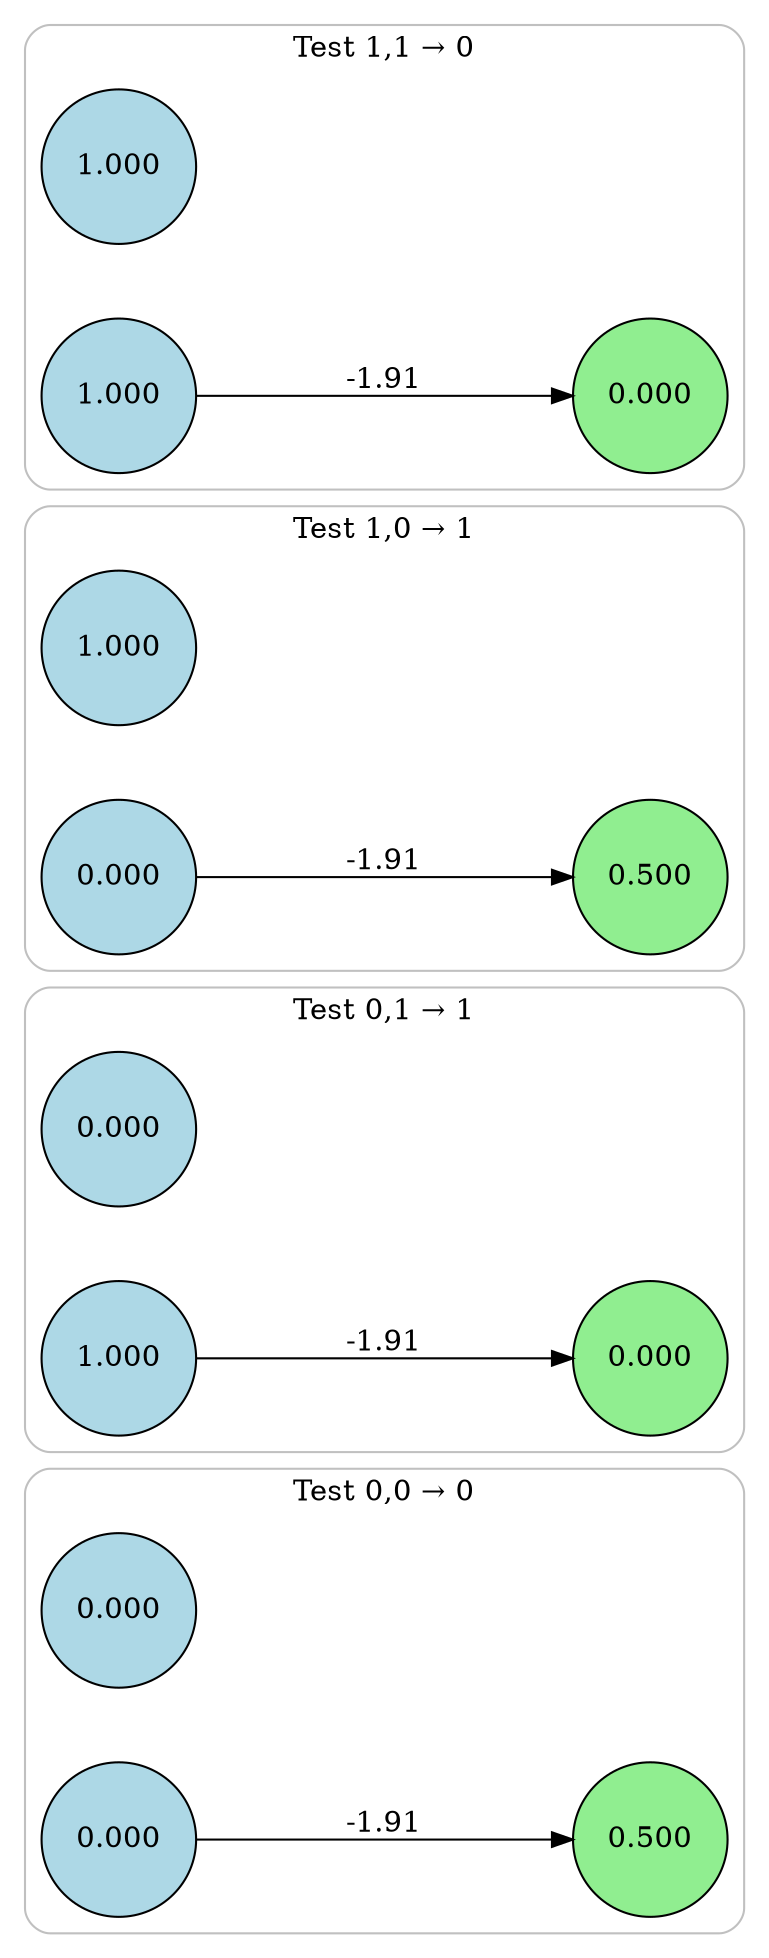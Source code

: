 digraph neat {
  compound=true;
  rankdir=LR;
  node [shape=circle];
  ranksep=2.0;
  nodesep=0.5;
  subgraph cluster_0 {
    label="Test 0,0 → 0";
    style=rounded;
    color=gray;
    node0_0 [label="0.000", style=filled, fillcolor=lightblue];
    node1_0 [label="0.000", style=filled, fillcolor=lightblue];
    node24_0 [label="0.500", style=filled, fillcolor=lightgreen];
    node1_0 -> node24_0 [label="-1.91"];
  }
  subgraph cluster_1 {
    label="Test 0,1 → 1";
    style=rounded;
    color=gray;
    node0_1 [label="0.000", style=filled, fillcolor=lightblue];
    node1_1 [label="1.000", style=filled, fillcolor=lightblue];
    node24_1 [label="0.000", style=filled, fillcolor=lightgreen];
    node1_1 -> node24_1 [label="-1.91"];
  }
  subgraph cluster_2 {
    label="Test 1,0 → 1";
    style=rounded;
    color=gray;
    node0_2 [label="1.000", style=filled, fillcolor=lightblue];
    node1_2 [label="0.000", style=filled, fillcolor=lightblue];
    node24_2 [label="0.500", style=filled, fillcolor=lightgreen];
    node1_2 -> node24_2 [label="-1.91"];
  }
  subgraph cluster_3 {
    label="Test 1,1 → 0";
    style=rounded;
    color=gray;
    node0_3 [label="1.000", style=filled, fillcolor=lightblue];
    node1_3 [label="1.000", style=filled, fillcolor=lightblue];
    node24_3 [label="0.000", style=filled, fillcolor=lightgreen];
    node1_3 -> node24_3 [label="-1.91"];
  }
}
